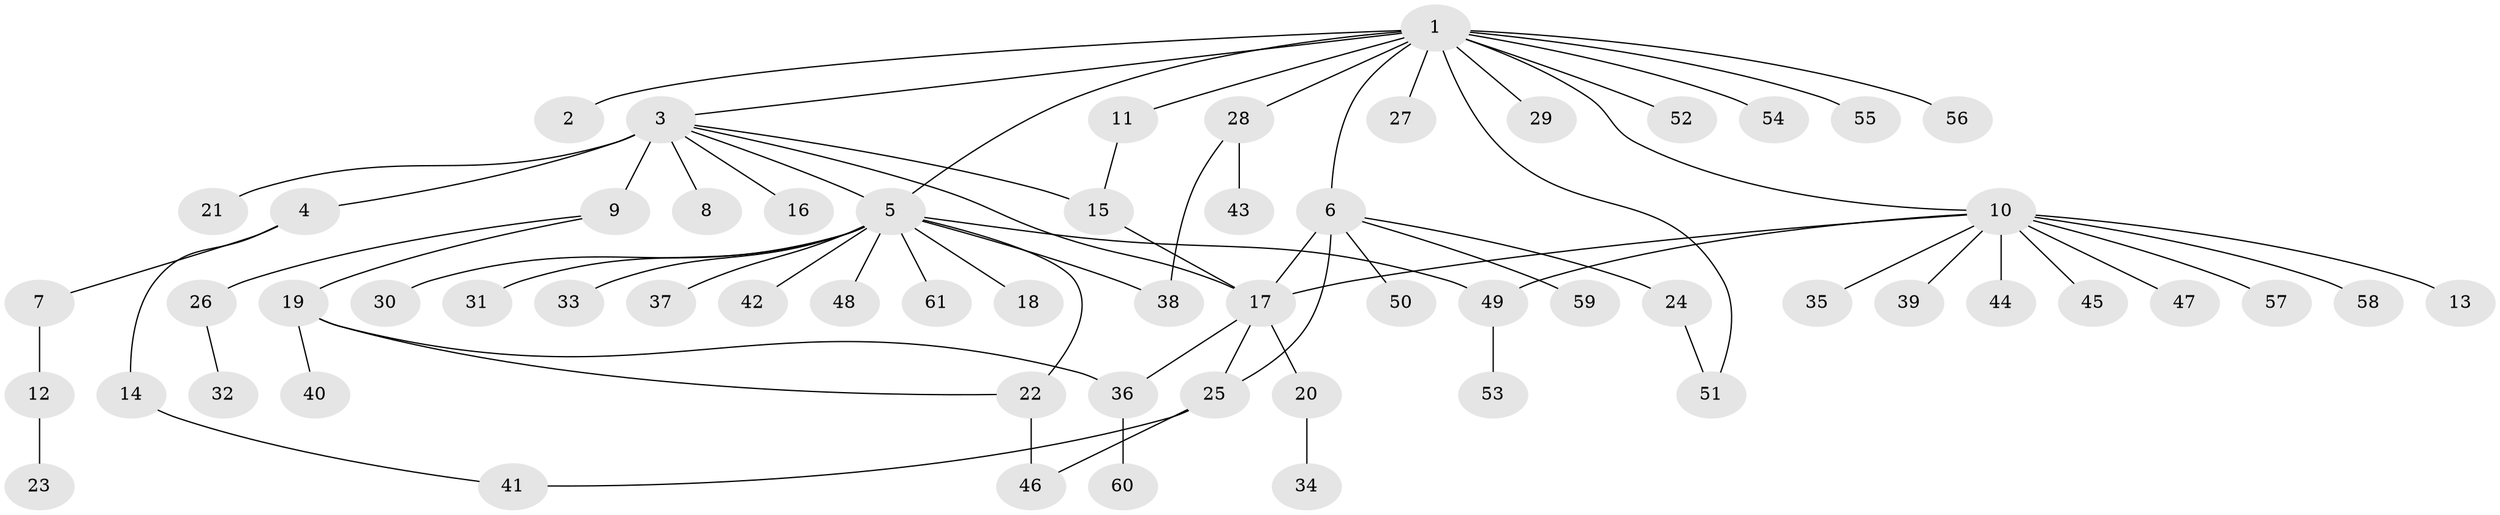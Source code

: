 // original degree distribution, {16: 0.01639344262295082, 2: 0.19672131147540983, 5: 0.02459016393442623, 15: 0.00819672131147541, 11: 0.00819672131147541, 1: 0.5983606557377049, 12: 0.00819672131147541, 4: 0.03278688524590164, 3: 0.08196721311475409, 9: 0.00819672131147541, 7: 0.00819672131147541, 6: 0.00819672131147541}
// Generated by graph-tools (version 1.1) at 2025/35/03/09/25 02:35:39]
// undirected, 61 vertices, 73 edges
graph export_dot {
graph [start="1"]
  node [color=gray90,style=filled];
  1;
  2;
  3;
  4;
  5;
  6;
  7;
  8;
  9;
  10;
  11;
  12;
  13;
  14;
  15;
  16;
  17;
  18;
  19;
  20;
  21;
  22;
  23;
  24;
  25;
  26;
  27;
  28;
  29;
  30;
  31;
  32;
  33;
  34;
  35;
  36;
  37;
  38;
  39;
  40;
  41;
  42;
  43;
  44;
  45;
  46;
  47;
  48;
  49;
  50;
  51;
  52;
  53;
  54;
  55;
  56;
  57;
  58;
  59;
  60;
  61;
  1 -- 2 [weight=1.0];
  1 -- 3 [weight=1.0];
  1 -- 5 [weight=1.0];
  1 -- 6 [weight=1.0];
  1 -- 10 [weight=1.0];
  1 -- 11 [weight=1.0];
  1 -- 27 [weight=1.0];
  1 -- 28 [weight=1.0];
  1 -- 29 [weight=1.0];
  1 -- 51 [weight=1.0];
  1 -- 52 [weight=1.0];
  1 -- 54 [weight=1.0];
  1 -- 55 [weight=1.0];
  1 -- 56 [weight=1.0];
  3 -- 4 [weight=1.0];
  3 -- 5 [weight=1.0];
  3 -- 8 [weight=2.0];
  3 -- 9 [weight=6.0];
  3 -- 15 [weight=1.0];
  3 -- 16 [weight=1.0];
  3 -- 17 [weight=1.0];
  3 -- 21 [weight=1.0];
  4 -- 7 [weight=1.0];
  4 -- 14 [weight=1.0];
  5 -- 18 [weight=1.0];
  5 -- 22 [weight=1.0];
  5 -- 30 [weight=1.0];
  5 -- 31 [weight=1.0];
  5 -- 33 [weight=1.0];
  5 -- 37 [weight=1.0];
  5 -- 38 [weight=1.0];
  5 -- 42 [weight=1.0];
  5 -- 48 [weight=1.0];
  5 -- 49 [weight=1.0];
  5 -- 61 [weight=1.0];
  6 -- 17 [weight=4.0];
  6 -- 24 [weight=1.0];
  6 -- 25 [weight=1.0];
  6 -- 50 [weight=1.0];
  6 -- 59 [weight=1.0];
  7 -- 12 [weight=2.0];
  9 -- 19 [weight=1.0];
  9 -- 26 [weight=1.0];
  10 -- 13 [weight=1.0];
  10 -- 17 [weight=1.0];
  10 -- 35 [weight=1.0];
  10 -- 39 [weight=1.0];
  10 -- 44 [weight=1.0];
  10 -- 45 [weight=1.0];
  10 -- 47 [weight=1.0];
  10 -- 49 [weight=1.0];
  10 -- 57 [weight=1.0];
  10 -- 58 [weight=1.0];
  11 -- 15 [weight=1.0];
  12 -- 23 [weight=1.0];
  14 -- 41 [weight=1.0];
  15 -- 17 [weight=1.0];
  17 -- 20 [weight=1.0];
  17 -- 25 [weight=1.0];
  17 -- 36 [weight=1.0];
  19 -- 22 [weight=1.0];
  19 -- 36 [weight=1.0];
  19 -- 40 [weight=1.0];
  20 -- 34 [weight=6.0];
  22 -- 46 [weight=5.0];
  24 -- 51 [weight=1.0];
  25 -- 41 [weight=1.0];
  25 -- 46 [weight=1.0];
  26 -- 32 [weight=1.0];
  28 -- 38 [weight=1.0];
  28 -- 43 [weight=1.0];
  36 -- 60 [weight=1.0];
  49 -- 53 [weight=1.0];
}
